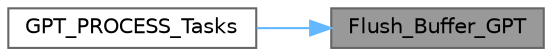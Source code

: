 digraph "Flush_Buffer_GPT"
{
 // LATEX_PDF_SIZE
  bgcolor="transparent";
  edge [fontname=Helvetica,fontsize=10,labelfontname=Helvetica,labelfontsize=10];
  node [fontname=Helvetica,fontsize=10,shape=box,height=0.2,width=0.4];
  rankdir="RL";
  Node1 [id="Node000001",label="Flush_Buffer_GPT",height=0.2,width=0.4,color="gray40", fillcolor="grey60", style="filled", fontcolor="black",tooltip=" "];
  Node1 -> Node2 [id="edge1_Node000001_Node000002",dir="back",color="steelblue1",style="solid",tooltip=" "];
  Node2 [id="Node000002",label="GPT_PROCESS_Tasks",height=0.2,width=0.4,color="grey40", fillcolor="white", style="filled",URL="$gpt_8c.html#ab83cffe90086be9b3dbadc38c8d5b0dd",tooltip=" "];
}
